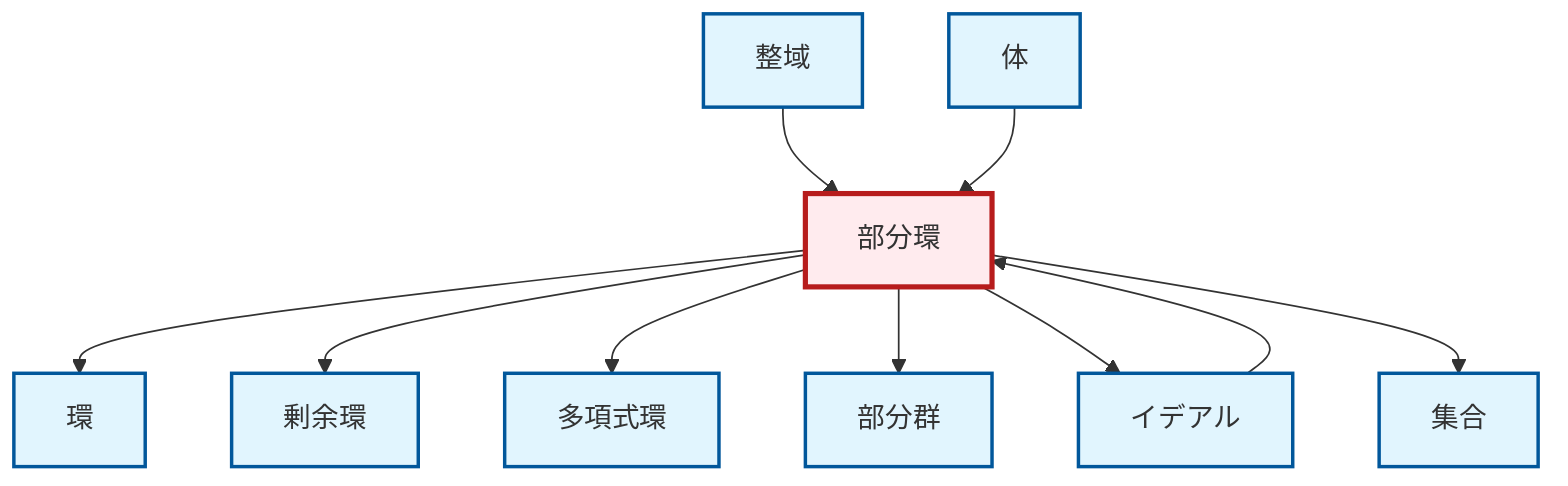 graph TD
    classDef definition fill:#e1f5fe,stroke:#01579b,stroke-width:2px
    classDef theorem fill:#f3e5f5,stroke:#4a148c,stroke-width:2px
    classDef axiom fill:#fff3e0,stroke:#e65100,stroke-width:2px
    classDef example fill:#e8f5e9,stroke:#1b5e20,stroke-width:2px
    classDef current fill:#ffebee,stroke:#b71c1c,stroke-width:3px
    def-field["体"]:::definition
    def-ideal["イデアル"]:::definition
    def-ring["環"]:::definition
    def-quotient-ring["剰余環"]:::definition
    def-integral-domain["整域"]:::definition
    def-subring["部分環"]:::definition
    def-polynomial-ring["多項式環"]:::definition
    def-set["集合"]:::definition
    def-subgroup["部分群"]:::definition
    def-ideal --> def-subring
    def-subring --> def-ring
    def-subring --> def-quotient-ring
    def-subring --> def-polynomial-ring
    def-subring --> def-subgroup
    def-integral-domain --> def-subring
    def-subring --> def-ideal
    def-field --> def-subring
    def-subring --> def-set
    class def-subring current
